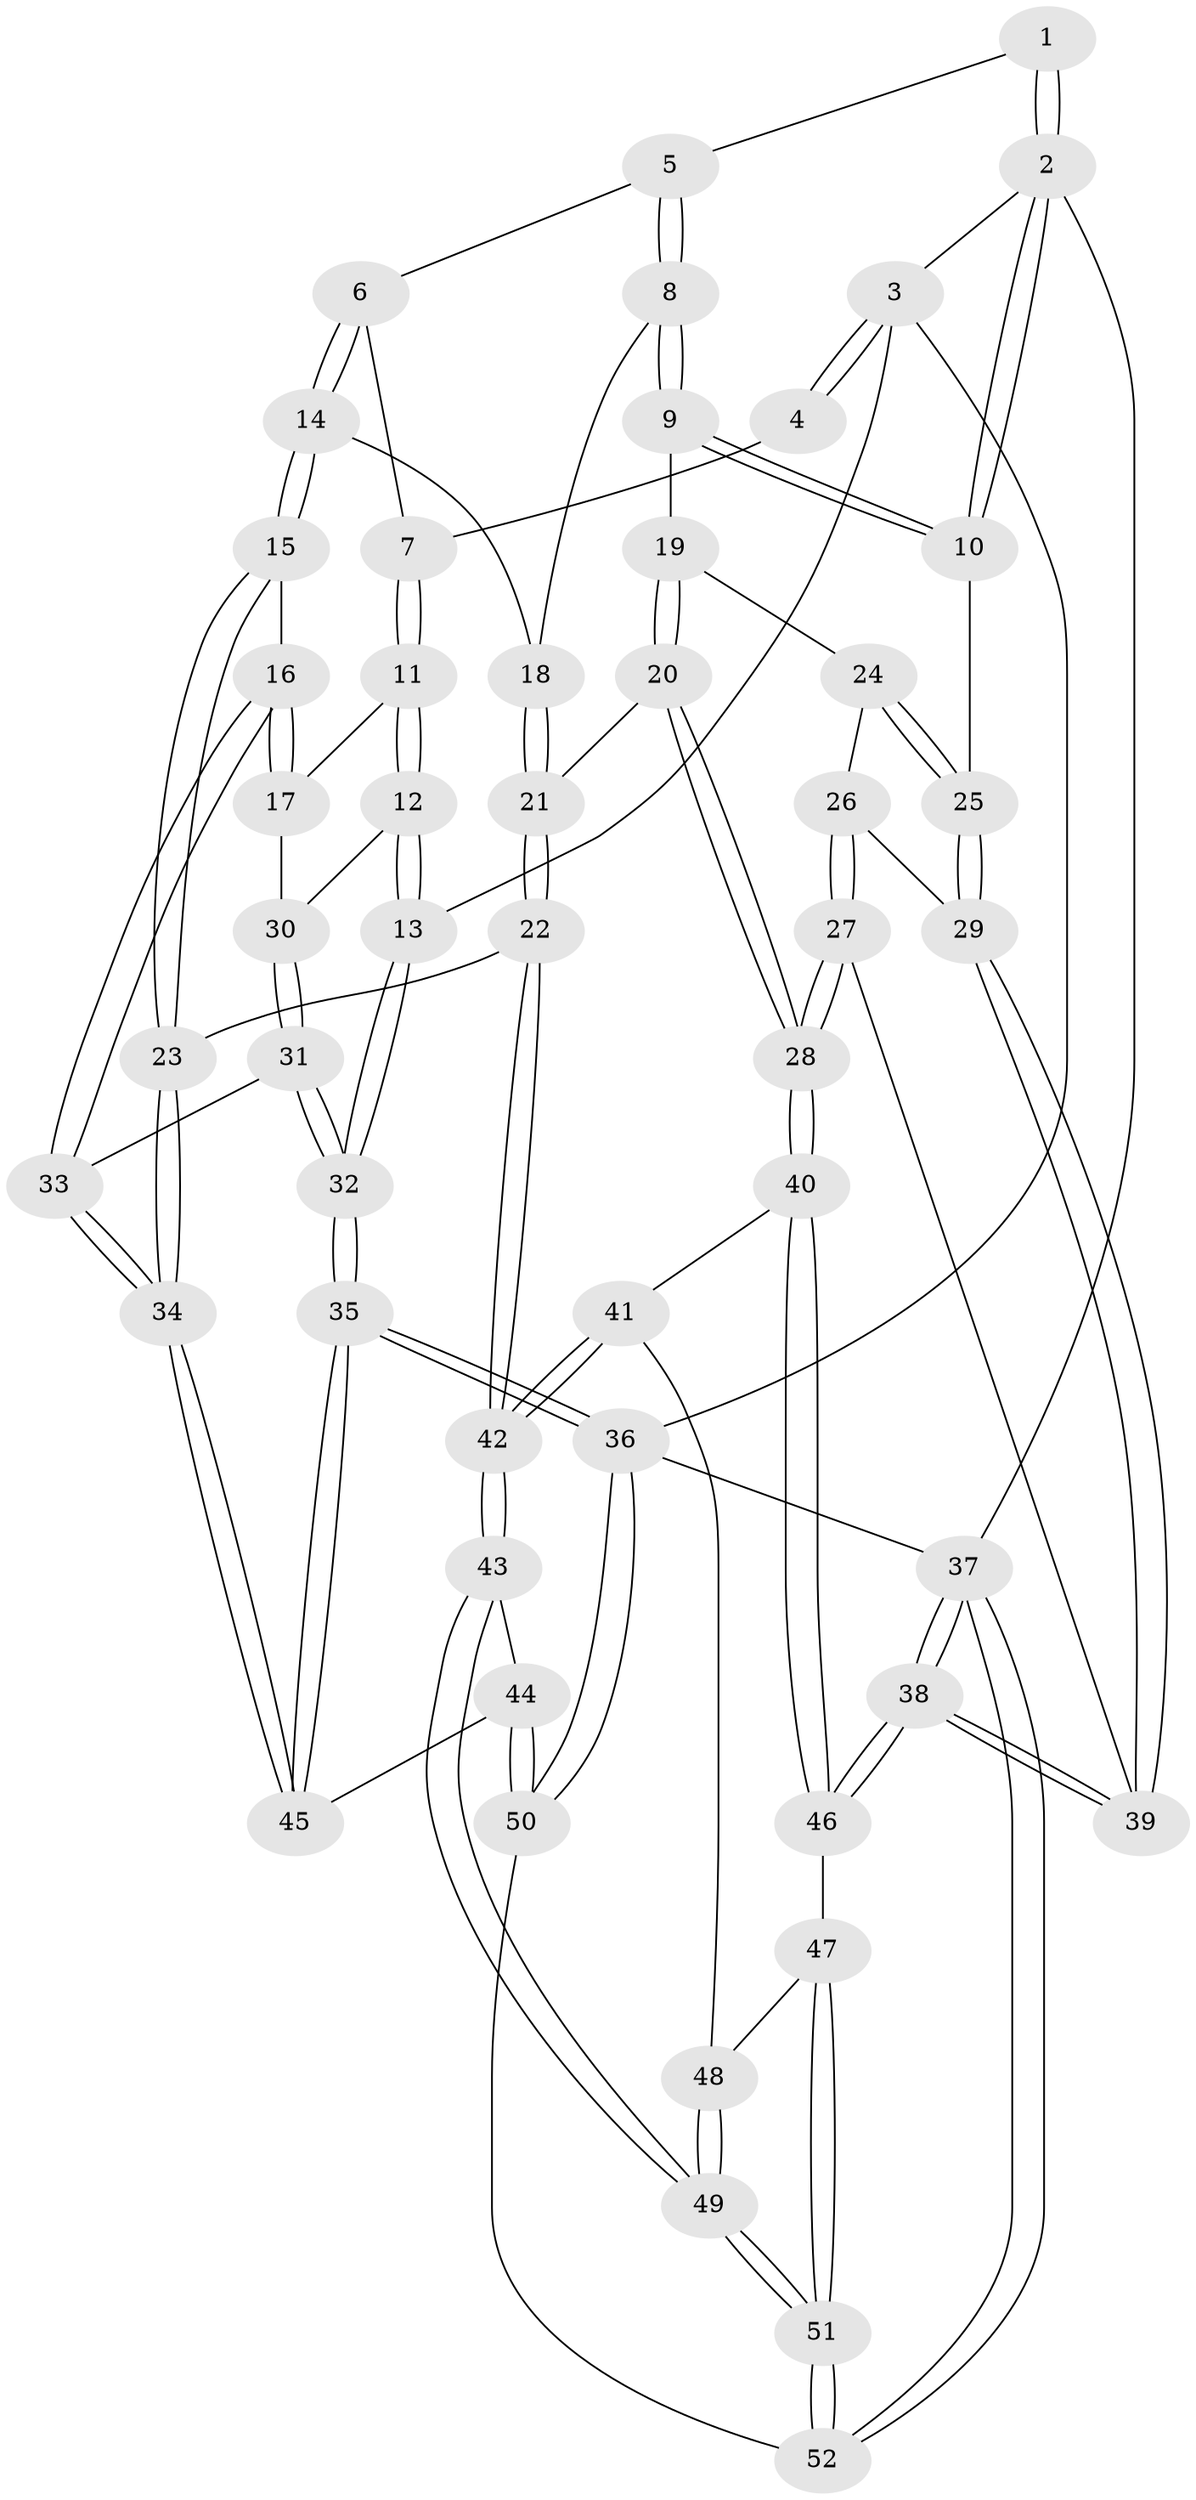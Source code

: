 // Generated by graph-tools (version 1.1) at 2025/11/02/27/25 16:11:58]
// undirected, 52 vertices, 127 edges
graph export_dot {
graph [start="1"]
  node [color=gray90,style=filled];
  1 [pos="+0.6029209507235124+0"];
  2 [pos="+1+0"];
  3 [pos="+0+0"];
  4 [pos="+0.19880598348893513+0"];
  5 [pos="+0.6212297643173059+0.028356215882692378"];
  6 [pos="+0.3502182806352142+0.1501157728893587"];
  7 [pos="+0.336718205721268+0.1389727681804327"];
  8 [pos="+0.652298648167951+0.15855547674740356"];
  9 [pos="+0.6823479212335974+0.1749350927137696"];
  10 [pos="+1+0"];
  11 [pos="+0.198189003682381+0.26414676164488177"];
  12 [pos="+0+0"];
  13 [pos="+0+0"];
  14 [pos="+0.42056493419193813+0.23770102532980683"];
  15 [pos="+0.3933217096893565+0.3508927158045021"];
  16 [pos="+0.2832586778424326+0.3667754052188635"];
  17 [pos="+0.2131611029030923+0.3296437788176338"];
  18 [pos="+0.5984198599661336+0.19840921262888891"];
  19 [pos="+0.7221157126846358+0.22843718193964763"];
  20 [pos="+0.6327121362931429+0.46187382384829545"];
  21 [pos="+0.5573844923760674+0.44425936333604205"];
  22 [pos="+0.49791370330435775+0.458710272836787"];
  23 [pos="+0.448788079444052+0.42747346821685217"];
  24 [pos="+0.7619762176860634+0.2573918696739766"];
  25 [pos="+1+0.07844335325347486"];
  26 [pos="+0.8087090722040348+0.3312200396625258"];
  27 [pos="+0.8080064925849552+0.5187213179404477"];
  28 [pos="+0.7724158378091907+0.5530003465265823"];
  29 [pos="+1+0.2609166744373067"];
  30 [pos="+0.1424882888638121+0.3838556478354527"];
  31 [pos="+0.06220188497297468+0.5089232809389476"];
  32 [pos="+0+0.5413645258684358"];
  33 [pos="+0.23868626264145448+0.5709713635341391"];
  34 [pos="+0.24471627130059323+0.5769345494723865"];
  35 [pos="+0+1"];
  36 [pos="+0+1"];
  37 [pos="+1+1"];
  38 [pos="+1+0.938701941345089"];
  39 [pos="+1+0.4498880912786691"];
  40 [pos="+0.7711641485605374+0.5632344433813763"];
  41 [pos="+0.524341834507921+0.6969689909844586"];
  42 [pos="+0.4527907064027003+0.7034738060850042"];
  43 [pos="+0.4307739017337493+0.7213491515429477"];
  44 [pos="+0.3375985129387951+0.7490586211782427"];
  45 [pos="+0.3271092937827503+0.7477237528583666"];
  46 [pos="+0.8463741693612479+0.788014731852958"];
  47 [pos="+0.7791702605194482+0.8319917596168139"];
  48 [pos="+0.6016969567667367+0.7455449408148517"];
  49 [pos="+0.6226585766607491+0.9468877941182667"];
  50 [pos="+0.4913687010630702+1"];
  51 [pos="+0.6527673912515949+0.9859645802380905"];
  52 [pos="+0.6129360590929132+1"];
  1 -- 2;
  1 -- 2;
  1 -- 5;
  2 -- 3;
  2 -- 10;
  2 -- 10;
  2 -- 37;
  3 -- 4;
  3 -- 4;
  3 -- 13;
  3 -- 36;
  4 -- 7;
  5 -- 6;
  5 -- 8;
  5 -- 8;
  6 -- 7;
  6 -- 14;
  6 -- 14;
  7 -- 11;
  7 -- 11;
  8 -- 9;
  8 -- 9;
  8 -- 18;
  9 -- 10;
  9 -- 10;
  9 -- 19;
  10 -- 25;
  11 -- 12;
  11 -- 12;
  11 -- 17;
  12 -- 13;
  12 -- 13;
  12 -- 30;
  13 -- 32;
  13 -- 32;
  14 -- 15;
  14 -- 15;
  14 -- 18;
  15 -- 16;
  15 -- 23;
  15 -- 23;
  16 -- 17;
  16 -- 17;
  16 -- 33;
  16 -- 33;
  17 -- 30;
  18 -- 21;
  18 -- 21;
  19 -- 20;
  19 -- 20;
  19 -- 24;
  20 -- 21;
  20 -- 28;
  20 -- 28;
  21 -- 22;
  21 -- 22;
  22 -- 23;
  22 -- 42;
  22 -- 42;
  23 -- 34;
  23 -- 34;
  24 -- 25;
  24 -- 25;
  24 -- 26;
  25 -- 29;
  25 -- 29;
  26 -- 27;
  26 -- 27;
  26 -- 29;
  27 -- 28;
  27 -- 28;
  27 -- 39;
  28 -- 40;
  28 -- 40;
  29 -- 39;
  29 -- 39;
  30 -- 31;
  30 -- 31;
  31 -- 32;
  31 -- 32;
  31 -- 33;
  32 -- 35;
  32 -- 35;
  33 -- 34;
  33 -- 34;
  34 -- 45;
  34 -- 45;
  35 -- 36;
  35 -- 36;
  35 -- 45;
  35 -- 45;
  36 -- 50;
  36 -- 50;
  36 -- 37;
  37 -- 38;
  37 -- 38;
  37 -- 52;
  37 -- 52;
  38 -- 39;
  38 -- 39;
  38 -- 46;
  38 -- 46;
  40 -- 41;
  40 -- 46;
  40 -- 46;
  41 -- 42;
  41 -- 42;
  41 -- 48;
  42 -- 43;
  42 -- 43;
  43 -- 44;
  43 -- 49;
  43 -- 49;
  44 -- 45;
  44 -- 50;
  44 -- 50;
  46 -- 47;
  47 -- 48;
  47 -- 51;
  47 -- 51;
  48 -- 49;
  48 -- 49;
  49 -- 51;
  49 -- 51;
  50 -- 52;
  51 -- 52;
  51 -- 52;
}
